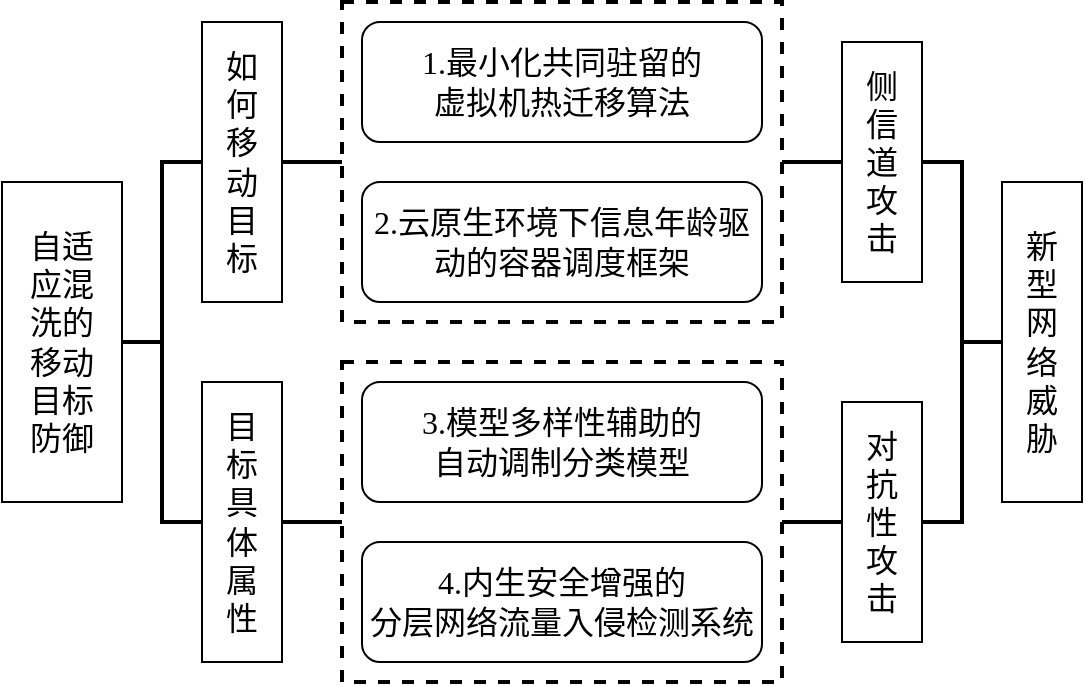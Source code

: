 <mxfile version="22.1.3" type="github">
  <diagram name="第 1 页" id="TFkyCCmXIhcKNt-2Raay">
    <mxGraphModel dx="892" dy="523" grid="1" gridSize="10" guides="1" tooltips="1" connect="1" arrows="1" fold="1" page="1" pageScale="1" pageWidth="1169" pageHeight="827" math="0" shadow="0">
      <root>
        <mxCell id="0" />
        <mxCell id="1" parent="0" />
        <mxCell id="gg39BBJmfK9Wzds0mS3H-19" style="edgeStyle=orthogonalEdgeStyle;rounded=0;orthogonalLoop=1;jettySize=auto;html=1;exitX=0;exitY=0.5;exitDx=0;exitDy=0;entryX=1;entryY=0.5;entryDx=0;entryDy=0;strokeWidth=2;endArrow=none;endFill=0;" edge="1" parent="1" source="gg39BBJmfK9Wzds0mS3H-12" target="gg39BBJmfK9Wzds0mS3H-10">
          <mxGeometry relative="1" as="geometry" />
        </mxCell>
        <mxCell id="gg39BBJmfK9Wzds0mS3H-22" style="edgeStyle=orthogonalEdgeStyle;rounded=0;orthogonalLoop=1;jettySize=auto;html=1;exitX=1;exitY=0.5;exitDx=0;exitDy=0;entryX=0;entryY=0.5;entryDx=0;entryDy=0;strokeWidth=2;endArrow=none;endFill=0;" edge="1" parent="1" source="gg39BBJmfK9Wzds0mS3H-12" target="gg39BBJmfK9Wzds0mS3H-8">
          <mxGeometry relative="1" as="geometry" />
        </mxCell>
        <mxCell id="gg39BBJmfK9Wzds0mS3H-12" value="" style="rounded=0;whiteSpace=wrap;html=1;strokeWidth=2;dashed=1;" vertex="1" parent="1">
          <mxGeometry x="390" y="250" width="220" height="160" as="geometry" />
        </mxCell>
        <mxCell id="gg39BBJmfK9Wzds0mS3H-13" style="edgeStyle=orthogonalEdgeStyle;rounded=0;orthogonalLoop=1;jettySize=auto;html=1;exitX=1;exitY=0.5;exitDx=0;exitDy=0;entryX=0;entryY=0.5;entryDx=0;entryDy=0;strokeWidth=2;endArrow=none;endFill=0;" edge="1" parent="1" source="gg39BBJmfK9Wzds0mS3H-11" target="gg39BBJmfK9Wzds0mS3H-7">
          <mxGeometry relative="1" as="geometry" />
        </mxCell>
        <mxCell id="gg39BBJmfK9Wzds0mS3H-18" style="edgeStyle=orthogonalEdgeStyle;rounded=0;orthogonalLoop=1;jettySize=auto;html=1;exitX=0;exitY=0.5;exitDx=0;exitDy=0;entryX=1;entryY=0.5;entryDx=0;entryDy=0;strokeWidth=2;endArrow=none;endFill=0;" edge="1" parent="1" source="gg39BBJmfK9Wzds0mS3H-11" target="gg39BBJmfK9Wzds0mS3H-6">
          <mxGeometry relative="1" as="geometry" />
        </mxCell>
        <mxCell id="gg39BBJmfK9Wzds0mS3H-11" value="" style="rounded=0;whiteSpace=wrap;html=1;strokeWidth=2;dashed=1;" vertex="1" parent="1">
          <mxGeometry x="390" y="70" width="220" height="160" as="geometry" />
        </mxCell>
        <mxCell id="gg39BBJmfK9Wzds0mS3H-1" value="3.模型多样性辅助的&lt;br style=&quot;font-size: 16px;&quot;&gt;自动调制分类模型" style="rounded=1;whiteSpace=wrap;html=1;fontFamily=Times New Roman;fontSize=16;" vertex="1" parent="1">
          <mxGeometry x="400" y="260" width="200" height="60" as="geometry" />
        </mxCell>
        <mxCell id="gg39BBJmfK9Wzds0mS3H-2" value="2.云原生环境下信息年龄驱动的容器调度框架" style="rounded=1;whiteSpace=wrap;html=1;fontFamily=Times New Roman;fontSize=16;" vertex="1" parent="1">
          <mxGeometry x="400" y="160" width="200" height="60" as="geometry" />
        </mxCell>
        <mxCell id="gg39BBJmfK9Wzds0mS3H-3" value="1.最小化共同驻留的&lt;br style=&quot;font-size: 16px;&quot;&gt;虚拟机热迁移算法" style="rounded=1;whiteSpace=wrap;html=1;fontFamily=Times New Roman;fontSize=16;" vertex="1" parent="1">
          <mxGeometry x="400" y="80" width="200" height="60" as="geometry" />
        </mxCell>
        <mxCell id="gg39BBJmfK9Wzds0mS3H-4" value="4.内生安全增强的&lt;br style=&quot;font-size: 16px;&quot;&gt;分层网络流量入侵检测系统" style="rounded=1;whiteSpace=wrap;html=1;fontFamily=Times New Roman;fontSize=16;" vertex="1" parent="1">
          <mxGeometry x="400" y="340" width="200" height="60" as="geometry" />
        </mxCell>
        <mxCell id="gg39BBJmfK9Wzds0mS3H-5" value="自适&lt;br&gt;应混&lt;br&gt;洗的&lt;br&gt;移动&lt;br&gt;目标&lt;br&gt;防御" style="rounded=0;whiteSpace=wrap;html=1;fontSize=16;fontFamily=Times New Roman;" vertex="1" parent="1">
          <mxGeometry x="220" y="160" width="60" height="160" as="geometry" />
        </mxCell>
        <mxCell id="gg39BBJmfK9Wzds0mS3H-20" style="edgeStyle=orthogonalEdgeStyle;rounded=0;orthogonalLoop=1;jettySize=auto;html=1;exitX=0;exitY=0.5;exitDx=0;exitDy=0;entryX=1;entryY=0.5;entryDx=0;entryDy=0;strokeWidth=2;endArrow=none;endFill=0;" edge="1" parent="1" source="gg39BBJmfK9Wzds0mS3H-6" target="gg39BBJmfK9Wzds0mS3H-5">
          <mxGeometry relative="1" as="geometry" />
        </mxCell>
        <mxCell id="gg39BBJmfK9Wzds0mS3H-6" value="如&lt;br&gt;何&lt;br&gt;移&lt;br&gt;动&lt;br&gt;目&lt;br&gt;标" style="rounded=0;whiteSpace=wrap;html=1;fontSize=16;fontFamily=Times New Roman;" vertex="1" parent="1">
          <mxGeometry x="320" y="80" width="40" height="140" as="geometry" />
        </mxCell>
        <mxCell id="gg39BBJmfK9Wzds0mS3H-15" style="edgeStyle=orthogonalEdgeStyle;rounded=0;orthogonalLoop=1;jettySize=auto;html=1;exitX=1;exitY=0.5;exitDx=0;exitDy=0;entryX=0;entryY=0.5;entryDx=0;entryDy=0;strokeWidth=2;endArrow=none;endFill=0;" edge="1" parent="1" source="gg39BBJmfK9Wzds0mS3H-7" target="gg39BBJmfK9Wzds0mS3H-9">
          <mxGeometry relative="1" as="geometry" />
        </mxCell>
        <mxCell id="gg39BBJmfK9Wzds0mS3H-7" value="侧&lt;br&gt;信&lt;br&gt;道&lt;br&gt;攻&lt;br&gt;击" style="rounded=0;whiteSpace=wrap;html=1;fontSize=16;fontFamily=Times New Roman;" vertex="1" parent="1">
          <mxGeometry x="640" y="90" width="40" height="120" as="geometry" />
        </mxCell>
        <mxCell id="gg39BBJmfK9Wzds0mS3H-17" style="edgeStyle=orthogonalEdgeStyle;rounded=0;orthogonalLoop=1;jettySize=auto;html=1;exitX=1;exitY=0.5;exitDx=0;exitDy=0;entryX=0;entryY=0.5;entryDx=0;entryDy=0;strokeWidth=2;endArrow=none;endFill=0;" edge="1" parent="1" source="gg39BBJmfK9Wzds0mS3H-8" target="gg39BBJmfK9Wzds0mS3H-9">
          <mxGeometry relative="1" as="geometry" />
        </mxCell>
        <mxCell id="gg39BBJmfK9Wzds0mS3H-8" value="对&lt;br&gt;抗&lt;br&gt;性&lt;br&gt;攻&lt;br&gt;击" style="rounded=0;whiteSpace=wrap;html=1;fontSize=16;fontFamily=Times New Roman;" vertex="1" parent="1">
          <mxGeometry x="640" y="270" width="40" height="120" as="geometry" />
        </mxCell>
        <mxCell id="gg39BBJmfK9Wzds0mS3H-9" value="新&lt;br&gt;型&lt;br&gt;网&lt;br&gt;络&lt;br&gt;威&lt;br&gt;胁" style="rounded=0;whiteSpace=wrap;html=1;fontSize=16;fontFamily=Times New Roman;" vertex="1" parent="1">
          <mxGeometry x="720" y="160" width="40" height="160" as="geometry" />
        </mxCell>
        <mxCell id="gg39BBJmfK9Wzds0mS3H-21" style="edgeStyle=orthogonalEdgeStyle;rounded=0;orthogonalLoop=1;jettySize=auto;html=1;exitX=0;exitY=0.5;exitDx=0;exitDy=0;entryX=1;entryY=0.5;entryDx=0;entryDy=0;strokeWidth=2;endArrow=none;endFill=0;" edge="1" parent="1" source="gg39BBJmfK9Wzds0mS3H-10" target="gg39BBJmfK9Wzds0mS3H-5">
          <mxGeometry relative="1" as="geometry" />
        </mxCell>
        <mxCell id="gg39BBJmfK9Wzds0mS3H-10" value="目&lt;br&gt;标&lt;br&gt;具&lt;br&gt;体&lt;br&gt;属&lt;br&gt;性" style="rounded=0;whiteSpace=wrap;html=1;fontSize=16;fontFamily=Times New Roman;" vertex="1" parent="1">
          <mxGeometry x="320" y="260" width="40" height="140" as="geometry" />
        </mxCell>
      </root>
    </mxGraphModel>
  </diagram>
</mxfile>
